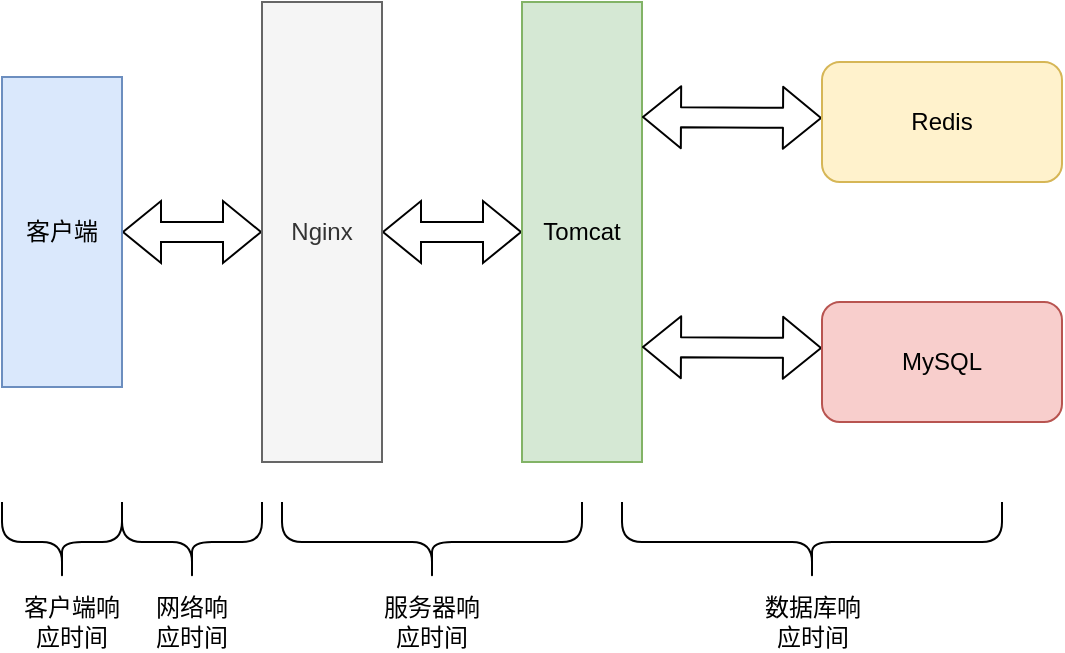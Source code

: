 <mxfile version="13.7.9" type="github" pages="2">
  <diagram id="diSPx6sxwbUCZ3BAV0dR" name="Page-1">
    <mxGraphModel dx="808" dy="823" grid="1" gridSize="10" guides="1" tooltips="1" connect="1" arrows="1" fold="1" page="1" pageScale="1" pageWidth="583" pageHeight="827" math="0" shadow="0">
      <root>
        <mxCell id="0" />
        <mxCell id="1" parent="0" />
        <mxCell id="1Xf8XIknH_fAtcvEAelX-21" style="edgeStyle=orthogonalEdgeStyle;shape=flexArrow;rounded=0;orthogonalLoop=1;jettySize=auto;html=1;exitX=1;exitY=0.5;exitDx=0;exitDy=0;entryX=0;entryY=0.5;entryDx=0;entryDy=0;startArrow=block;" edge="1" parent="1" source="1Xf8XIknH_fAtcvEAelX-1" target="1Xf8XIknH_fAtcvEAelX-8">
          <mxGeometry relative="1" as="geometry" />
        </mxCell>
        <mxCell id="1Xf8XIknH_fAtcvEAelX-1" value="客户端" style="rounded=0;whiteSpace=wrap;html=1;fillColor=#dae8fc;strokeColor=#6c8ebf;" vertex="1" parent="1">
          <mxGeometry x="10" y="267.5" width="60" height="155" as="geometry" />
        </mxCell>
        <mxCell id="1Xf8XIknH_fAtcvEAelX-22" style="edgeStyle=orthogonalEdgeStyle;shape=flexArrow;rounded=0;orthogonalLoop=1;jettySize=auto;html=1;entryX=0;entryY=0.5;entryDx=0;entryDy=0;startArrow=block;" edge="1" parent="1" source="1Xf8XIknH_fAtcvEAelX-8" target="1Xf8XIknH_fAtcvEAelX-9">
          <mxGeometry relative="1" as="geometry" />
        </mxCell>
        <mxCell id="1Xf8XIknH_fAtcvEAelX-8" value="Nginx" style="rounded=0;whiteSpace=wrap;html=1;fillColor=#f5f5f5;strokeColor=#666666;fontColor=#333333;" vertex="1" parent="1">
          <mxGeometry x="140" y="230" width="60" height="230" as="geometry" />
        </mxCell>
        <mxCell id="1Xf8XIknH_fAtcvEAelX-9" value="Tomcat" style="rounded=0;whiteSpace=wrap;html=1;fillColor=#d5e8d4;strokeColor=#82b366;" vertex="1" parent="1">
          <mxGeometry x="270" y="230" width="60" height="230" as="geometry" />
        </mxCell>
        <mxCell id="1Xf8XIknH_fAtcvEAelX-29" value="" style="shape=flexArrow;endArrow=classic;startArrow=classic;html=1;exitX=1;exitY=0.25;exitDx=0;exitDy=0;" edge="1" parent="1" source="1Xf8XIknH_fAtcvEAelX-9">
          <mxGeometry width="50" height="50" relative="1" as="geometry">
            <mxPoint x="350" y="300" as="sourcePoint" />
            <mxPoint x="420" y="288" as="targetPoint" />
          </mxGeometry>
        </mxCell>
        <mxCell id="1Xf8XIknH_fAtcvEAelX-30" value="Redis" style="rounded=1;whiteSpace=wrap;html=1;fillColor=#fff2cc;strokeColor=#d6b656;" vertex="1" parent="1">
          <mxGeometry x="420" y="260" width="120" height="60" as="geometry" />
        </mxCell>
        <mxCell id="1Xf8XIknH_fAtcvEAelX-31" value="" style="shape=flexArrow;endArrow=classic;startArrow=classic;html=1;exitX=1;exitY=0.75;exitDx=0;exitDy=0;" edge="1" parent="1" source="1Xf8XIknH_fAtcvEAelX-9">
          <mxGeometry width="50" height="50" relative="1" as="geometry">
            <mxPoint x="340" y="430" as="sourcePoint" />
            <mxPoint x="420" y="403" as="targetPoint" />
          </mxGeometry>
        </mxCell>
        <mxCell id="1Xf8XIknH_fAtcvEAelX-32" value="MySQL" style="rounded=1;whiteSpace=wrap;html=1;fillColor=#f8cecc;strokeColor=#b85450;" vertex="1" parent="1">
          <mxGeometry x="420" y="380" width="120" height="60" as="geometry" />
        </mxCell>
        <mxCell id="1Xf8XIknH_fAtcvEAelX-35" value="" style="shape=curlyBracket;whiteSpace=wrap;html=1;rounded=1;direction=north;" vertex="1" parent="1">
          <mxGeometry x="10" y="480" width="60" height="40" as="geometry" />
        </mxCell>
        <mxCell id="1Xf8XIknH_fAtcvEAelX-36" value="客户端响应时间" style="text;html=1;strokeColor=none;fillColor=none;align=center;verticalAlign=middle;whiteSpace=wrap;rounded=0;" vertex="1" parent="1">
          <mxGeometry x="20" y="530" width="50" height="20" as="geometry" />
        </mxCell>
        <mxCell id="1Xf8XIknH_fAtcvEAelX-38" value="" style="shape=curlyBracket;whiteSpace=wrap;html=1;rounded=1;direction=north;" vertex="1" parent="1">
          <mxGeometry x="70" y="480" width="70" height="40" as="geometry" />
        </mxCell>
        <mxCell id="1Xf8XIknH_fAtcvEAelX-39" value="网络响应时间" style="text;html=1;strokeColor=none;fillColor=none;align=center;verticalAlign=middle;whiteSpace=wrap;rounded=0;" vertex="1" parent="1">
          <mxGeometry x="85" y="530" width="40" height="20" as="geometry" />
        </mxCell>
        <mxCell id="1Xf8XIknH_fAtcvEAelX-40" value="" style="shape=curlyBracket;whiteSpace=wrap;html=1;rounded=1;direction=north;" vertex="1" parent="1">
          <mxGeometry x="150" y="480" width="150" height="40" as="geometry" />
        </mxCell>
        <mxCell id="1Xf8XIknH_fAtcvEAelX-41" value="服务器响应时间" style="text;html=1;strokeColor=none;fillColor=none;align=center;verticalAlign=middle;whiteSpace=wrap;rounded=0;" vertex="1" parent="1">
          <mxGeometry x="200" y="530" width="50" height="20" as="geometry" />
        </mxCell>
        <mxCell id="1Xf8XIknH_fAtcvEAelX-43" value="" style="shape=curlyBracket;whiteSpace=wrap;html=1;rounded=1;direction=north;" vertex="1" parent="1">
          <mxGeometry x="320" y="480" width="190" height="40" as="geometry" />
        </mxCell>
        <mxCell id="1Xf8XIknH_fAtcvEAelX-44" value="数据库响应时间" style="text;html=1;strokeColor=none;fillColor=none;align=center;verticalAlign=middle;whiteSpace=wrap;rounded=0;" vertex="1" parent="1">
          <mxGeometry x="387.5" y="530" width="55" height="20" as="geometry" />
        </mxCell>
      </root>
    </mxGraphModel>
  </diagram>
  <diagram id="6E5P94xofDiWyjPLWMbv" name="Page-2">
    <mxGraphModel dx="808" dy="823" grid="1" gridSize="10" guides="1" tooltips="1" connect="1" arrows="1" fold="1" page="1" pageScale="1" pageWidth="583" pageHeight="827" math="0" shadow="0">
      <root>
        <mxCell id="J4YfTfyOrNPKaE758C86-0" />
        <mxCell id="J4YfTfyOrNPKaE758C86-1" parent="J4YfTfyOrNPKaE758C86-0" />
      </root>
    </mxGraphModel>
  </diagram>
</mxfile>
